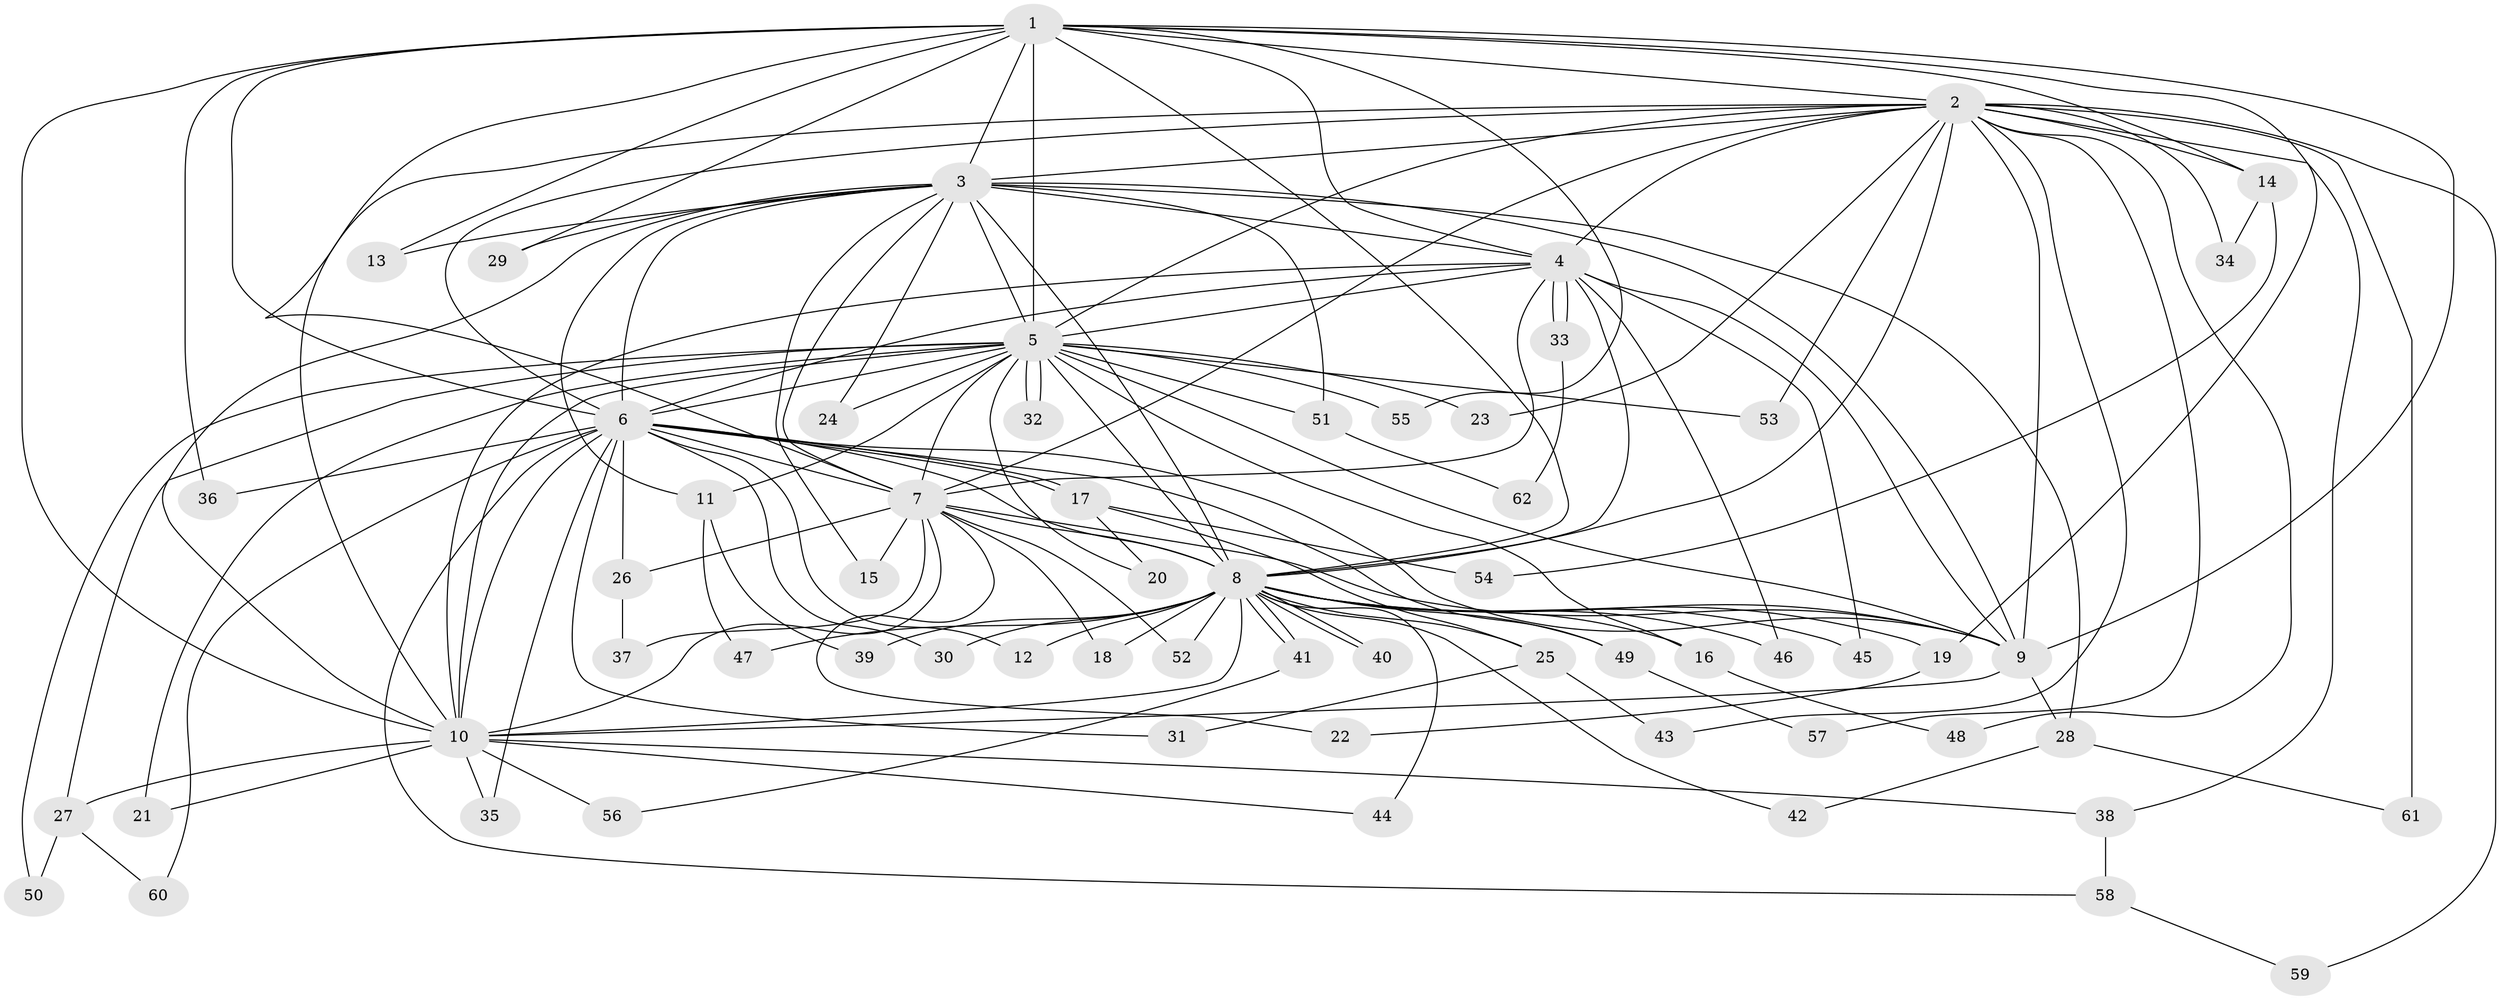 // Generated by graph-tools (version 1.1) at 2025/01/03/09/25 03:01:18]
// undirected, 62 vertices, 149 edges
graph export_dot {
graph [start="1"]
  node [color=gray90,style=filled];
  1;
  2;
  3;
  4;
  5;
  6;
  7;
  8;
  9;
  10;
  11;
  12;
  13;
  14;
  15;
  16;
  17;
  18;
  19;
  20;
  21;
  22;
  23;
  24;
  25;
  26;
  27;
  28;
  29;
  30;
  31;
  32;
  33;
  34;
  35;
  36;
  37;
  38;
  39;
  40;
  41;
  42;
  43;
  44;
  45;
  46;
  47;
  48;
  49;
  50;
  51;
  52;
  53;
  54;
  55;
  56;
  57;
  58;
  59;
  60;
  61;
  62;
  1 -- 2;
  1 -- 3;
  1 -- 4;
  1 -- 5;
  1 -- 6;
  1 -- 7;
  1 -- 8;
  1 -- 9;
  1 -- 10;
  1 -- 13;
  1 -- 14;
  1 -- 19;
  1 -- 29;
  1 -- 36;
  1 -- 55;
  2 -- 3;
  2 -- 4;
  2 -- 5;
  2 -- 6;
  2 -- 7;
  2 -- 8;
  2 -- 9;
  2 -- 10;
  2 -- 14;
  2 -- 23;
  2 -- 34;
  2 -- 38;
  2 -- 43;
  2 -- 48;
  2 -- 53;
  2 -- 57;
  2 -- 59;
  2 -- 61;
  3 -- 4;
  3 -- 5;
  3 -- 6;
  3 -- 7;
  3 -- 8;
  3 -- 9;
  3 -- 10;
  3 -- 11;
  3 -- 13;
  3 -- 15;
  3 -- 24;
  3 -- 28;
  3 -- 29;
  3 -- 51;
  4 -- 5;
  4 -- 6;
  4 -- 7;
  4 -- 8;
  4 -- 9;
  4 -- 10;
  4 -- 33;
  4 -- 33;
  4 -- 45;
  4 -- 46;
  5 -- 6;
  5 -- 7;
  5 -- 8;
  5 -- 9;
  5 -- 10;
  5 -- 11;
  5 -- 16;
  5 -- 20;
  5 -- 21;
  5 -- 23;
  5 -- 24;
  5 -- 27;
  5 -- 32;
  5 -- 32;
  5 -- 50;
  5 -- 51;
  5 -- 53;
  5 -- 55;
  6 -- 7;
  6 -- 8;
  6 -- 9;
  6 -- 10;
  6 -- 12;
  6 -- 17;
  6 -- 17;
  6 -- 26;
  6 -- 30;
  6 -- 31;
  6 -- 35;
  6 -- 36;
  6 -- 49;
  6 -- 58;
  6 -- 60;
  7 -- 8;
  7 -- 9;
  7 -- 10;
  7 -- 15;
  7 -- 18;
  7 -- 22;
  7 -- 26;
  7 -- 37;
  7 -- 52;
  8 -- 9;
  8 -- 10;
  8 -- 12;
  8 -- 16;
  8 -- 18;
  8 -- 19;
  8 -- 25;
  8 -- 30;
  8 -- 39;
  8 -- 40;
  8 -- 40;
  8 -- 41;
  8 -- 41;
  8 -- 42;
  8 -- 44;
  8 -- 45;
  8 -- 46;
  8 -- 47;
  8 -- 49;
  8 -- 52;
  9 -- 10;
  9 -- 28;
  10 -- 21;
  10 -- 27;
  10 -- 35;
  10 -- 38;
  10 -- 44;
  10 -- 56;
  11 -- 39;
  11 -- 47;
  14 -- 34;
  14 -- 54;
  16 -- 48;
  17 -- 20;
  17 -- 25;
  17 -- 54;
  19 -- 22;
  25 -- 31;
  25 -- 43;
  26 -- 37;
  27 -- 50;
  27 -- 60;
  28 -- 42;
  28 -- 61;
  33 -- 62;
  38 -- 58;
  41 -- 56;
  49 -- 57;
  51 -- 62;
  58 -- 59;
}

